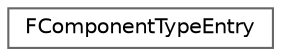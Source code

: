 digraph "Graphical Class Hierarchy"
{
 // INTERACTIVE_SVG=YES
 // LATEX_PDF_SIZE
  bgcolor="transparent";
  edge [fontname=Helvetica,fontsize=10,labelfontname=Helvetica,labelfontsize=10];
  node [fontname=Helvetica,fontsize=10,shape=box,height=0.2,width=0.4];
  rankdir="LR";
  Node0 [id="Node000000",label="FComponentTypeEntry",height=0.2,width=0.4,color="grey40", fillcolor="white", style="filled",URL="$d2/dbc/structFComponentTypeEntry.html",tooltip=" "];
}
